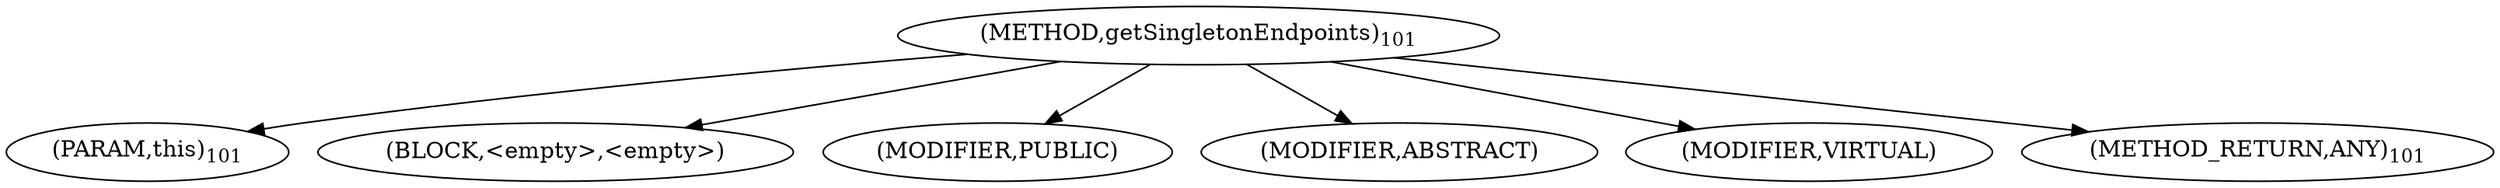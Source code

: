 digraph "getSingletonEndpoints" {  
"94" [label = <(METHOD,getSingletonEndpoints)<SUB>101</SUB>> ]
"95" [label = <(PARAM,this)<SUB>101</SUB>> ]
"96" [label = <(BLOCK,&lt;empty&gt;,&lt;empty&gt;)> ]
"97" [label = <(MODIFIER,PUBLIC)> ]
"98" [label = <(MODIFIER,ABSTRACT)> ]
"99" [label = <(MODIFIER,VIRTUAL)> ]
"100" [label = <(METHOD_RETURN,ANY)<SUB>101</SUB>> ]
  "94" -> "95" 
  "94" -> "96" 
  "94" -> "97" 
  "94" -> "98" 
  "94" -> "99" 
  "94" -> "100" 
}
